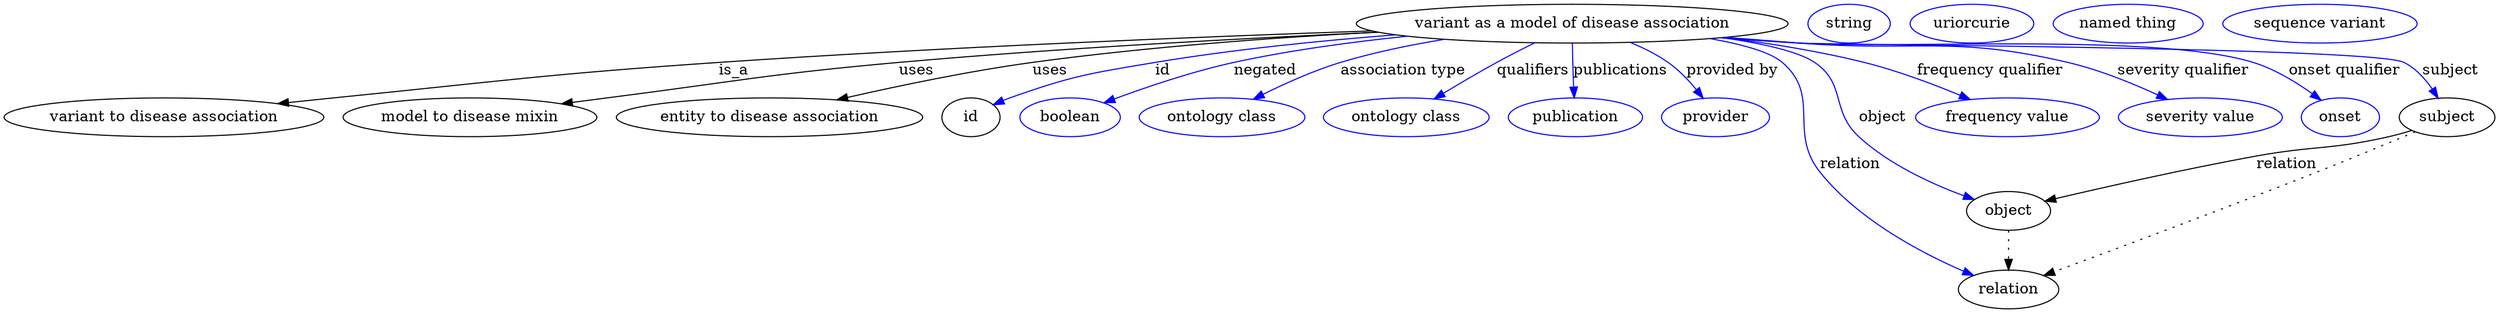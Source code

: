 digraph {
	graph [bb="0,0,1898.5,283"];
	node [label="\N"];
	"variant as a model of disease association"	[height=0.5,
		label="variant as a model of disease association",
		pos="1185.7,265",
		width=4.3149];
	"variant to disease association"	[height=0.5,
		pos="113.74,178",
		width=3.1594];
	"variant as a model of disease association" -> "variant to disease association"	[label=is_a,
		lp="541.74,221.5",
		pos="e,195.07,190.65 1040.2,258.65 907.37,253.18 705.66,243.44 530.74,229 399.26,218.14 366.64,212.44 235.74,196 225.87,194.76 215.57,\
193.41 205.3,192.03"];
	"model to disease mixin"	[height=0.5,
		pos="338.74,178",
		width=2.5998];
	"variant as a model of disease association" -> "model to disease mixin"	[label=uses,
		lp="683.74,221.5",
		pos="e,406.58,190.4 1045.3,257.27 941.87,251.62 797.82,242.32 671.74,229 569.04,218.15 543.8,211.74 441.74,196 433.56,194.74 425.03,193.39 \
416.53,192.02"];
	"entity to disease association"	[height=0.5,
		pos="559.74,178",
		width=3.0331];
	"variant as a model of disease association" -> "entity to disease association"	[label=uses,
		lp="789.74,221.5",
		pos="e,613.98,193.67 1046.8,256.92 967.65,251.67 866.76,242.96 777.74,229 725.42,220.8 666.98,207.14 623.79,196.18"];
	id	[height=0.5,
		pos="713.74,178",
		width=0.75];
	"variant as a model of disease association" -> id	[color=blue,
		label=id,
		lp="880.24,221.5",
		pos="e,734.79,189.73 1061.4,254.2 1004.3,248.62 935.76,240.42 874.74,229 818.26,218.43 803.72,215.68 749.74,196 747.89,195.33 746,194.59 \
744.12,193.82",
		style=solid];
	negated	[color=blue,
		height=0.5,
		label=boolean,
		pos="796.74,178",
		width=1.0652];
	"variant as a model of disease association" -> negated	[color=blue,
		label=negated,
		lp="957.24,221.5",
		pos="e,826.07,189.62 1070.6,252.9 1027.9,247.47 979.25,239.73 935.74,229 893.56,218.6 884.61,210.72 843.74,196 841.06,195.04 838.3,194.04 \
835.51,193.03",
		style=solid];
	"association type"	[color=blue,
		height=0.5,
		label="ontology class",
		pos="914.74,178",
		width=1.7151];
	"variant as a model of disease association" -> "association type"	[color=blue,
		label="association type",
		lp="1060.7,221.5",
		pos="e,941.22,194.28 1097.8,250.13 1071.3,244.81 1042.5,237.84 1016.7,229 993.81,221.15 969.39,209.31 950.2,199.13",
		style=solid];
	qualifiers	[color=blue,
		height=0.5,
		label="ontology class",
		pos="1055.7,178",
		width=1.7151];
	"variant as a model of disease association" -> qualifiers	[color=blue,
		label=qualifiers,
		lp="1156.2,221.5",
		pos="e,1079.3,194.89 1159.1,247.2 1150.1,241.47 1139.9,234.99 1130.7,229 1116.5,219.75 1100.9,209.38 1087.7,200.49",
		style=solid];
	publications	[color=blue,
		height=0.5,
		label=publication,
		pos="1185.7,178",
		width=1.3902];
	"variant as a model of disease association" -> publications	[color=blue,
		label=publications,
		lp="1219.2,221.5",
		pos="e,1185.7,196.18 1185.7,246.8 1185.7,235.16 1185.7,219.55 1185.7,206.24",
		style=solid];
	"provided by"	[color=blue,
		height=0.5,
		label=provider,
		pos="1293.7,178",
		width=1.1193];
	"variant as a model of disease association" -> "provided by"	[color=blue,
		label="provided by",
		lp="1304.7,221.5",
		pos="e,1284.1,195.92 1227.6,247.48 1237.7,242.41 1248.1,236.22 1256.7,229 1265,222.12 1272.4,213.03 1278.4,204.5",
		style=solid];
	relation	[height=0.5,
		pos="1524.7,18",
		width=1.0471];
	"variant as a model of disease association" -> relation	[color=blue,
		label=relation,
		lp="1413.7,134.5",
		pos="e,1502.7,32.757 1296.2,252.18 1312.6,246.88 1328.4,239.43 1341.7,229 1381.7,197.77 1361.1,166.59 1392.7,127 1421.9,90.529 1465.2,\
58.011 1494.2,38.414",
		style=solid];
	object	[height=0.5,
		pos="1524.7,91",
		width=0.9027];
	"variant as a model of disease association" -> object	[color=blue,
		label=object,
		lp="1433.7,178",
		pos="e,1500.1,103.24 1293.3,251.98 1328.2,246.43 1361.6,238.85 1375.7,229 1405,208.61 1391.8,185.55 1416.7,160 1438.2,137.96 1468.2,119.83 \
1491.1,107.84",
		style=solid];
	"frequency qualifier"	[color=blue,
		height=0.5,
		label="frequency value",
		pos="1527.7,178",
		width=1.8776];
	"variant as a model of disease association" -> "frequency qualifier"	[color=blue,
		label="frequency qualifier",
		lp="1513.2,221.5",
		pos="e,1500.3,194.7 1304.3,253.33 1342.3,248.08 1384.3,240.34 1421.7,229 1445.8,221.72 1471.3,209.84 1491.3,199.48",
		style=solid];
	"severity qualifier"	[color=blue,
		height=0.5,
		label="severity value",
		pos="1672.7,178",
		width=1.661];
	"variant as a model of disease association" -> "severity qualifier"	[color=blue,
		label="severity qualifier",
		lp="1653.7,221.5",
		pos="e,1647.3,194.52 1296,252.25 1313.9,250.43 1332.4,248.62 1349.7,247 1447,237.96 1474.5,254.59 1568.7,229 1593.1,222.38 1618.7,210.16 \
1638.4,199.46",
		style=solid];
	"onset qualifier"	[color=blue,
		height=0.5,
		label=onset,
		pos="1779.7,178",
		width=0.81243];
	"variant as a model of disease association" -> "onset qualifier"	[color=blue,
		label="onset qualifier",
		lp="1771.7,221.5",
		pos="e,1763.6,193.35 1293.7,251.99 1312.4,250.15 1331.6,248.4 1349.7,247 1428.3,240.94 1628.9,253.51 1703.7,229 1722.6,222.82 1741.3,\
210.62 1755.4,199.83",
		style=solid];
	subject	[height=0.5,
		pos="1862.7,178",
		width=0.99297];
	"variant as a model of disease association" -> subject	[color=blue,
		label=subject,
		lp="1854.2,221.5",
		pos="e,1852.3,195.26 1292.8,251.89 1311.8,250.04 1331.3,248.31 1349.7,247 1401.3,243.33 1767.6,250.19 1814.7,229 1827.1,223.45 1837.9,\
213.12 1846,203.29",
		style=solid];
	association_id	[color=blue,
		height=0.5,
		label=string,
		pos="1389.7,265",
		width=0.84854];
	"variant to disease association_relation"	[color=blue,
		height=0.5,
		label=uriorcurie,
		pos="1483.7,265",
		width=1.2638];
	object -> relation	[pos="e,1524.7,36.029 1524.7,72.813 1524.7,64.789 1524.7,55.047 1524.7,46.069",
		style=dotted];
	"variant to disease association_object"	[color=blue,
		height=0.5,
		label="named thing",
		pos="1602.7,265",
		width=1.5346];
	subject -> relation	[pos="e,1551.3,30.966 1837.8,164.73 1817,154.51 1786.5,139.65 1759.7,127 1689.4,93.783 1606.7,56.083 1560.5,35.167",
		style=dotted];
	subject -> object	[label=relation,
		lp="1738.7,134.5",
		pos="e,1553,100.04 1835.9,165.94 1830,163.76 1823.7,161.65 1817.7,160 1774.2,147.97 1761.9,151.67 1717.7,142 1663.6,130.13 1601.6,113.54 \
1562.8,102.78"];
	"variant as a model of disease association_subject"	[color=blue,
		height=0.5,
		label="sequence variant",
		pos="1745.7,265",
		width=1.9318];
}
